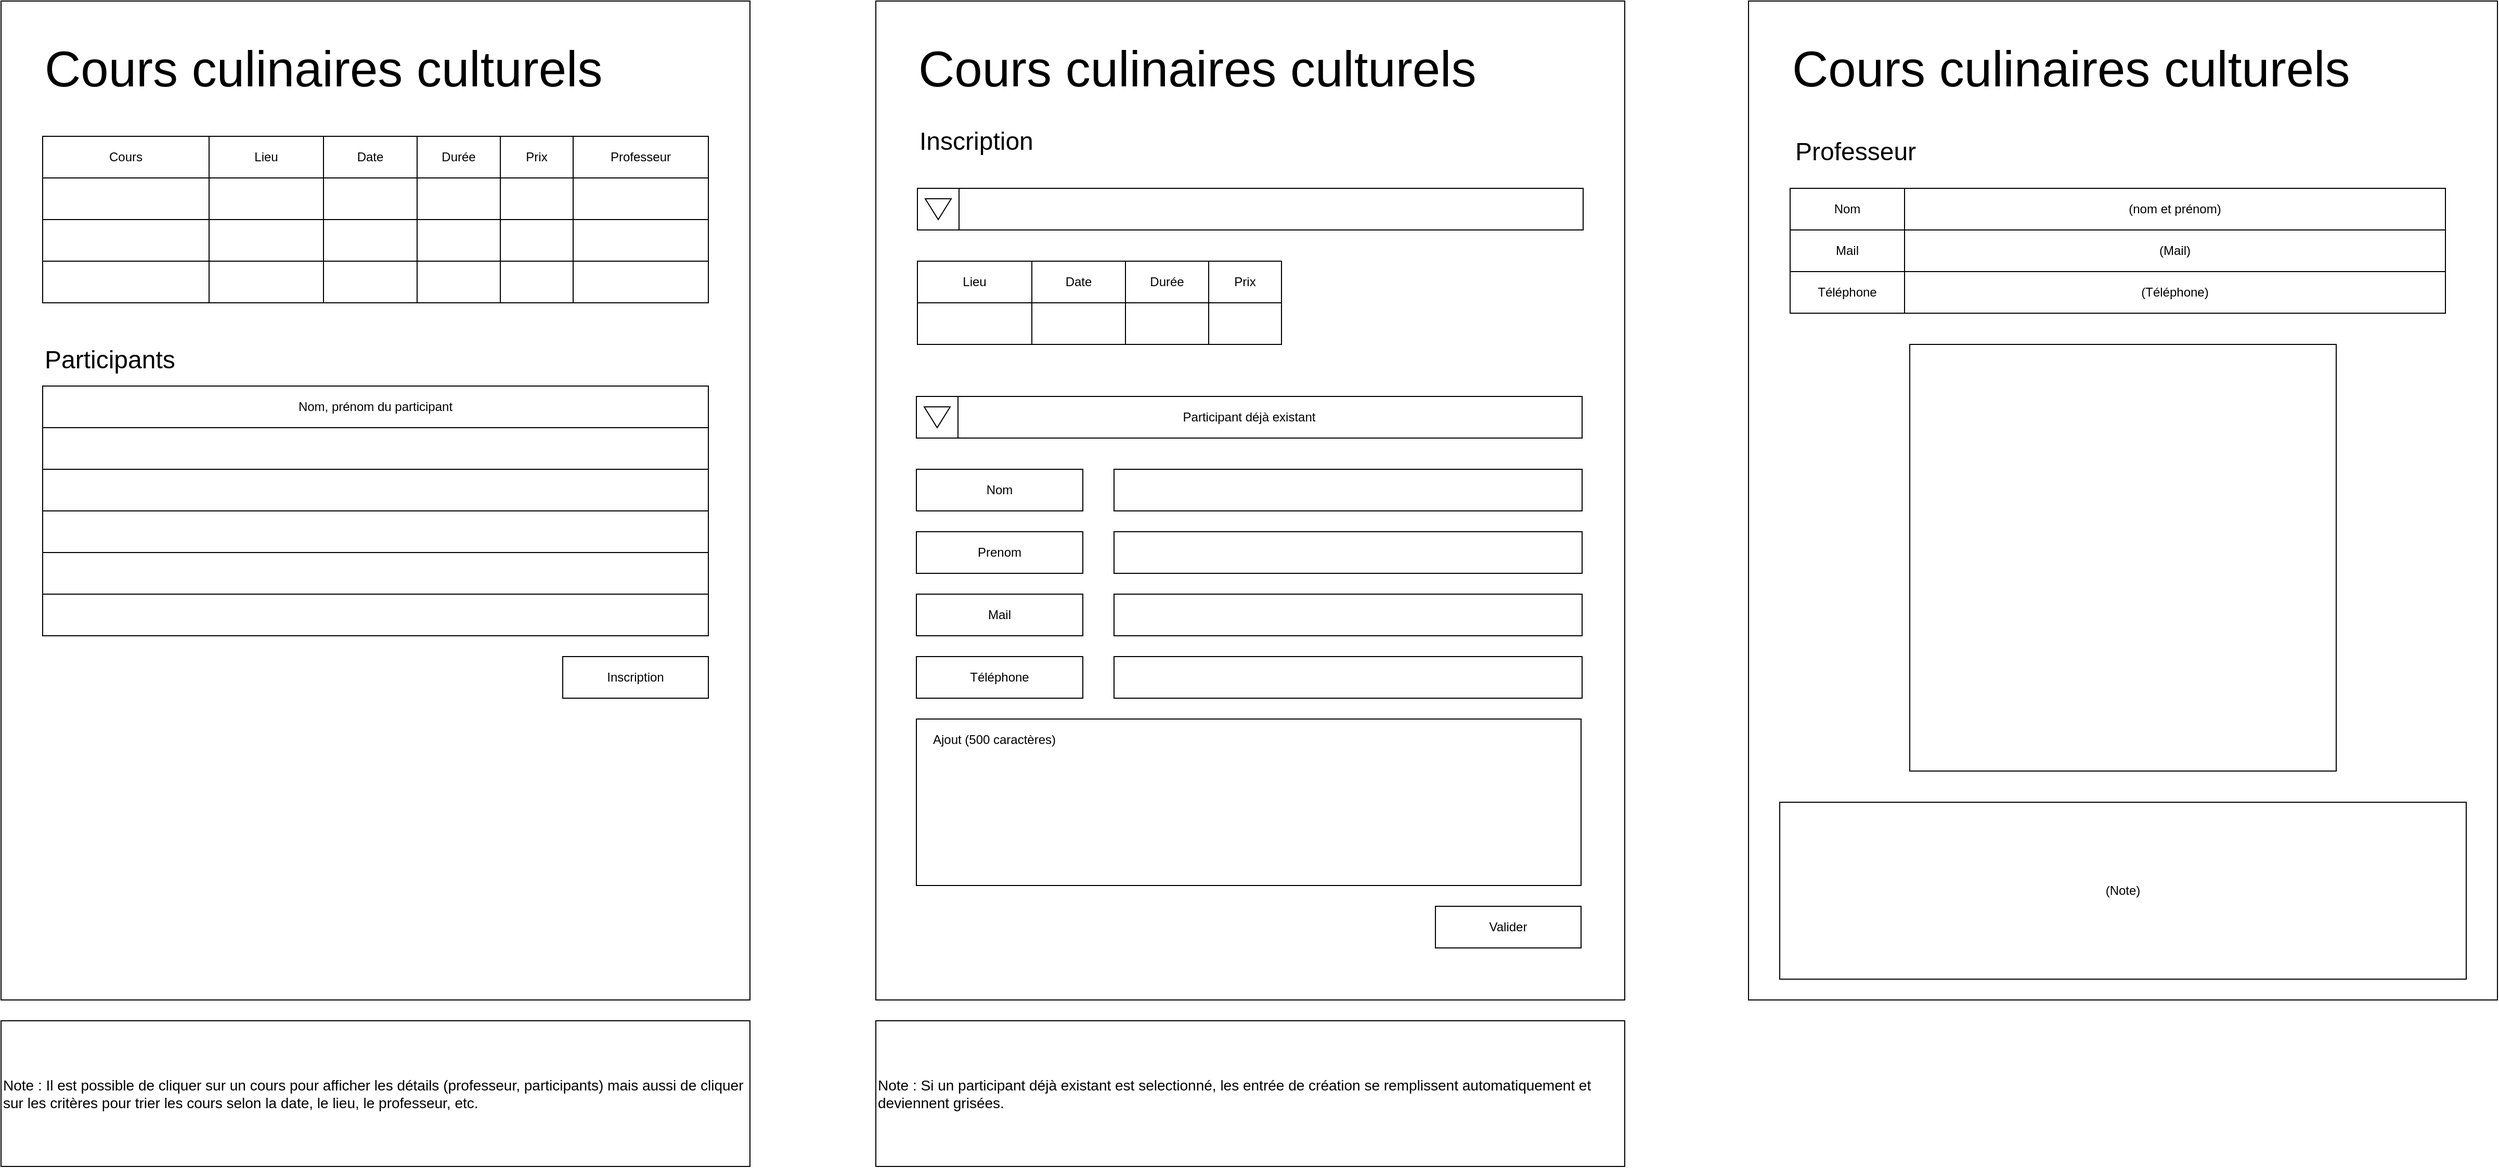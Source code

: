 <mxfile version="24.7.17">
  <diagram name="Page-1" id="pnUKo9rAZJQ2fCg5VlqA">
    <mxGraphModel dx="2790" dy="1407" grid="1" gridSize="10" guides="1" tooltips="1" connect="1" arrows="1" fold="1" page="1" pageScale="1" pageWidth="827" pageHeight="1169" math="0" shadow="0">
      <root>
        <mxCell id="0" />
        <mxCell id="1" parent="0" />
        <mxCell id="BC68Iccfd5lmqxkWgMbt-32" value="" style="rounded=0;whiteSpace=wrap;html=1;" parent="1" vertex="1">
          <mxGeometry x="1720" y="40" width="720" height="960" as="geometry" />
        </mxCell>
        <mxCell id="BC68Iccfd5lmqxkWgMbt-1" value="" style="rounded=0;whiteSpace=wrap;html=1;" parent="1" vertex="1">
          <mxGeometry x="881" y="40" width="720" height="960" as="geometry" />
        </mxCell>
        <mxCell id="MO-Cdh2RZQ4T2ggdlcRj-2" value="" style="rounded=0;whiteSpace=wrap;html=1;" parent="1" vertex="1">
          <mxGeometry x="40" y="40" width="720" height="960" as="geometry" />
        </mxCell>
        <mxCell id="MO-Cdh2RZQ4T2ggdlcRj-38" value="&lt;div style=&quot;text-align: justify;&quot;&gt;&lt;span style=&quot;font-size: 48px; background-color: initial;&quot;&gt;Cours culinaires culturels&lt;/span&gt;&lt;/div&gt;" style="text;html=1;align=left;verticalAlign=middle;whiteSpace=wrap;rounded=0;" parent="1" vertex="1">
          <mxGeometry x="80" y="60" width="550" height="90" as="geometry" />
        </mxCell>
        <mxCell id="MO-Cdh2RZQ4T2ggdlcRj-40" value="&lt;div style=&quot;text-align: justify;&quot;&gt;&lt;span style=&quot;background-color: initial;&quot;&gt;&lt;font style=&quot;font-size: 24px;&quot;&gt;Inscription&lt;/font&gt;&lt;/span&gt;&lt;/div&gt;" style="text;html=1;align=left;verticalAlign=middle;whiteSpace=wrap;rounded=0;" parent="1" vertex="1">
          <mxGeometry x="921" y="150" width="190" height="50" as="geometry" />
        </mxCell>
        <mxCell id="MO-Cdh2RZQ4T2ggdlcRj-3" value="Cours" style="rounded=0;whiteSpace=wrap;html=1;" parent="1" vertex="1">
          <mxGeometry x="80" y="170" width="160" height="40" as="geometry" />
        </mxCell>
        <mxCell id="MO-Cdh2RZQ4T2ggdlcRj-4" value="Lieu" style="rounded=0;whiteSpace=wrap;html=1;" parent="1" vertex="1">
          <mxGeometry x="240" y="170" width="110" height="40" as="geometry" />
        </mxCell>
        <mxCell id="MO-Cdh2RZQ4T2ggdlcRj-5" value="Date" style="rounded=0;whiteSpace=wrap;html=1;" parent="1" vertex="1">
          <mxGeometry x="350" y="170" width="90" height="40" as="geometry" />
        </mxCell>
        <mxCell id="MO-Cdh2RZQ4T2ggdlcRj-6" value="Professeur" style="rounded=0;whiteSpace=wrap;html=1;" parent="1" vertex="1">
          <mxGeometry x="590" y="170" width="130" height="40" as="geometry" />
        </mxCell>
        <mxCell id="MO-Cdh2RZQ4T2ggdlcRj-7" value="" style="rounded=0;whiteSpace=wrap;html=1;" parent="1" vertex="1">
          <mxGeometry x="80" y="210" width="160" height="40" as="geometry" />
        </mxCell>
        <mxCell id="MO-Cdh2RZQ4T2ggdlcRj-8" value="" style="rounded=0;whiteSpace=wrap;html=1;" parent="1" vertex="1">
          <mxGeometry x="240" y="210" width="110" height="40" as="geometry" />
        </mxCell>
        <mxCell id="MO-Cdh2RZQ4T2ggdlcRj-9" value="" style="rounded=0;whiteSpace=wrap;html=1;" parent="1" vertex="1">
          <mxGeometry x="350" y="210" width="90" height="40" as="geometry" />
        </mxCell>
        <mxCell id="MO-Cdh2RZQ4T2ggdlcRj-10" value="" style="rounded=0;whiteSpace=wrap;html=1;" parent="1" vertex="1">
          <mxGeometry x="520" y="210" width="70" height="40" as="geometry" />
        </mxCell>
        <mxCell id="MO-Cdh2RZQ4T2ggdlcRj-41" value="Prix" style="rounded=0;whiteSpace=wrap;html=1;" parent="1" vertex="1">
          <mxGeometry x="520" y="170" width="70" height="40" as="geometry" />
        </mxCell>
        <mxCell id="MO-Cdh2RZQ4T2ggdlcRj-43" value="" style="rounded=0;whiteSpace=wrap;html=1;" parent="1" vertex="1">
          <mxGeometry x="590" y="210" width="130" height="40" as="geometry" />
        </mxCell>
        <mxCell id="MO-Cdh2RZQ4T2ggdlcRj-44" value="Durée" style="rounded=0;whiteSpace=wrap;html=1;" parent="1" vertex="1">
          <mxGeometry x="440" y="170" width="80" height="40" as="geometry" />
        </mxCell>
        <mxCell id="MO-Cdh2RZQ4T2ggdlcRj-45" value="" style="rounded=0;whiteSpace=wrap;html=1;" parent="1" vertex="1">
          <mxGeometry x="440" y="210" width="80" height="40" as="geometry" />
        </mxCell>
        <mxCell id="MO-Cdh2RZQ4T2ggdlcRj-46" value="" style="rounded=0;whiteSpace=wrap;html=1;" parent="1" vertex="1">
          <mxGeometry x="80" y="250" width="160" height="40" as="geometry" />
        </mxCell>
        <mxCell id="MO-Cdh2RZQ4T2ggdlcRj-47" value="" style="rounded=0;whiteSpace=wrap;html=1;" parent="1" vertex="1">
          <mxGeometry x="240" y="250" width="110" height="40" as="geometry" />
        </mxCell>
        <mxCell id="MO-Cdh2RZQ4T2ggdlcRj-48" value="" style="rounded=0;whiteSpace=wrap;html=1;" parent="1" vertex="1">
          <mxGeometry x="350" y="250" width="90" height="40" as="geometry" />
        </mxCell>
        <mxCell id="MO-Cdh2RZQ4T2ggdlcRj-49" value="" style="rounded=0;whiteSpace=wrap;html=1;" parent="1" vertex="1">
          <mxGeometry x="520" y="250" width="70" height="40" as="geometry" />
        </mxCell>
        <mxCell id="MO-Cdh2RZQ4T2ggdlcRj-50" value="" style="rounded=0;whiteSpace=wrap;html=1;" parent="1" vertex="1">
          <mxGeometry x="590" y="250" width="130" height="40" as="geometry" />
        </mxCell>
        <mxCell id="MO-Cdh2RZQ4T2ggdlcRj-51" value="" style="rounded=0;whiteSpace=wrap;html=1;" parent="1" vertex="1">
          <mxGeometry x="440" y="250" width="80" height="40" as="geometry" />
        </mxCell>
        <mxCell id="MO-Cdh2RZQ4T2ggdlcRj-52" value="" style="rounded=0;whiteSpace=wrap;html=1;" parent="1" vertex="1">
          <mxGeometry x="80" y="290" width="160" height="40" as="geometry" />
        </mxCell>
        <mxCell id="MO-Cdh2RZQ4T2ggdlcRj-53" value="" style="rounded=0;whiteSpace=wrap;html=1;" parent="1" vertex="1">
          <mxGeometry x="240" y="290" width="110" height="40" as="geometry" />
        </mxCell>
        <mxCell id="MO-Cdh2RZQ4T2ggdlcRj-54" value="" style="rounded=0;whiteSpace=wrap;html=1;" parent="1" vertex="1">
          <mxGeometry x="350" y="290" width="90" height="40" as="geometry" />
        </mxCell>
        <mxCell id="MO-Cdh2RZQ4T2ggdlcRj-55" value="" style="rounded=0;whiteSpace=wrap;html=1;" parent="1" vertex="1">
          <mxGeometry x="520" y="290" width="70" height="40" as="geometry" />
        </mxCell>
        <mxCell id="MO-Cdh2RZQ4T2ggdlcRj-56" value="" style="rounded=0;whiteSpace=wrap;html=1;" parent="1" vertex="1">
          <mxGeometry x="590" y="290" width="130" height="40" as="geometry" />
        </mxCell>
        <mxCell id="MO-Cdh2RZQ4T2ggdlcRj-57" value="" style="rounded=0;whiteSpace=wrap;html=1;" parent="1" vertex="1">
          <mxGeometry x="440" y="290" width="80" height="40" as="geometry" />
        </mxCell>
        <mxCell id="BC68Iccfd5lmqxkWgMbt-2" value="&lt;div style=&quot;text-align: justify;&quot;&gt;&lt;span style=&quot;font-size: 48px; background-color: initial;&quot;&gt;Cours culinaires culturels&lt;/span&gt;&lt;/div&gt;" style="text;html=1;align=left;verticalAlign=middle;whiteSpace=wrap;rounded=0;" parent="1" vertex="1">
          <mxGeometry x="920" y="60" width="550" height="90" as="geometry" />
        </mxCell>
        <mxCell id="BC68Iccfd5lmqxkWgMbt-3" value="" style="group" parent="1" vertex="1" connectable="0">
          <mxGeometry x="921" y="220" width="640" height="40" as="geometry" />
        </mxCell>
        <mxCell id="BC68Iccfd5lmqxkWgMbt-4" value="" style="rounded=0;whiteSpace=wrap;html=1;" parent="BC68Iccfd5lmqxkWgMbt-3" vertex="1">
          <mxGeometry width="640" height="40" as="geometry" />
        </mxCell>
        <mxCell id="BC68Iccfd5lmqxkWgMbt-5" value="" style="rounded=0;whiteSpace=wrap;html=1;" parent="BC68Iccfd5lmqxkWgMbt-3" vertex="1">
          <mxGeometry width="40" height="40" as="geometry" />
        </mxCell>
        <mxCell id="BC68Iccfd5lmqxkWgMbt-6" value="" style="triangle;whiteSpace=wrap;html=1;rotation=90;" parent="BC68Iccfd5lmqxkWgMbt-3" vertex="1">
          <mxGeometry x="10" y="7.5" width="20" height="25" as="geometry" />
        </mxCell>
        <mxCell id="BC68Iccfd5lmqxkWgMbt-7" value="Lieu" style="rounded=0;whiteSpace=wrap;html=1;" parent="1" vertex="1">
          <mxGeometry x="921" y="290" width="110" height="40" as="geometry" />
        </mxCell>
        <mxCell id="BC68Iccfd5lmqxkWgMbt-8" value="Date" style="rounded=0;whiteSpace=wrap;html=1;" parent="1" vertex="1">
          <mxGeometry x="1031" y="290" width="90" height="40" as="geometry" />
        </mxCell>
        <mxCell id="BC68Iccfd5lmqxkWgMbt-9" value="" style="rounded=0;whiteSpace=wrap;html=1;" parent="1" vertex="1">
          <mxGeometry x="921" y="330" width="110" height="40" as="geometry" />
        </mxCell>
        <mxCell id="BC68Iccfd5lmqxkWgMbt-10" value="" style="rounded=0;whiteSpace=wrap;html=1;" parent="1" vertex="1">
          <mxGeometry x="1031" y="330" width="90" height="40" as="geometry" />
        </mxCell>
        <mxCell id="BC68Iccfd5lmqxkWgMbt-11" value="" style="rounded=0;whiteSpace=wrap;html=1;" parent="1" vertex="1">
          <mxGeometry x="1201" y="330" width="70" height="40" as="geometry" />
        </mxCell>
        <mxCell id="BC68Iccfd5lmqxkWgMbt-12" value="Prix" style="rounded=0;whiteSpace=wrap;html=1;" parent="1" vertex="1">
          <mxGeometry x="1201" y="290" width="70" height="40" as="geometry" />
        </mxCell>
        <mxCell id="BC68Iccfd5lmqxkWgMbt-13" value="Durée" style="rounded=0;whiteSpace=wrap;html=1;" parent="1" vertex="1">
          <mxGeometry x="1121" y="290" width="80" height="40" as="geometry" />
        </mxCell>
        <mxCell id="BC68Iccfd5lmqxkWgMbt-14" value="" style="rounded=0;whiteSpace=wrap;html=1;" parent="1" vertex="1">
          <mxGeometry x="1121" y="330" width="80" height="40" as="geometry" />
        </mxCell>
        <mxCell id="MO-Cdh2RZQ4T2ggdlcRj-26" value="" style="rounded=0;whiteSpace=wrap;html=1;" parent="1" vertex="1">
          <mxGeometry x="1110" y="490" width="450" height="40" as="geometry" />
        </mxCell>
        <mxCell id="MO-Cdh2RZQ4T2ggdlcRj-27" value="Nom" style="rounded=0;whiteSpace=wrap;html=1;" parent="1" vertex="1">
          <mxGeometry x="920" y="490" width="160" height="40" as="geometry" />
        </mxCell>
        <mxCell id="MO-Cdh2RZQ4T2ggdlcRj-28" value="" style="rounded=0;whiteSpace=wrap;html=1;" parent="1" vertex="1">
          <mxGeometry x="1110" y="550" width="450" height="40" as="geometry" />
        </mxCell>
        <mxCell id="MO-Cdh2RZQ4T2ggdlcRj-29" value="Prenom" style="rounded=0;whiteSpace=wrap;html=1;" parent="1" vertex="1">
          <mxGeometry x="920" y="550" width="160" height="40" as="geometry" />
        </mxCell>
        <mxCell id="MO-Cdh2RZQ4T2ggdlcRj-30" value="" style="rounded=0;whiteSpace=wrap;html=1;" parent="1" vertex="1">
          <mxGeometry x="1110" y="610" width="450" height="40" as="geometry" />
        </mxCell>
        <mxCell id="MO-Cdh2RZQ4T2ggdlcRj-31" value="Mail" style="rounded=0;whiteSpace=wrap;html=1;" parent="1" vertex="1">
          <mxGeometry x="920" y="610" width="160" height="40" as="geometry" />
        </mxCell>
        <mxCell id="MO-Cdh2RZQ4T2ggdlcRj-32" value="" style="rounded=0;whiteSpace=wrap;html=1;" parent="1" vertex="1">
          <mxGeometry x="1110" y="670" width="450" height="40" as="geometry" />
        </mxCell>
        <mxCell id="MO-Cdh2RZQ4T2ggdlcRj-33" value="Téléphone" style="rounded=0;whiteSpace=wrap;html=1;" parent="1" vertex="1">
          <mxGeometry x="920" y="670" width="160" height="40" as="geometry" />
        </mxCell>
        <mxCell id="MO-Cdh2RZQ4T2ggdlcRj-34" value="Valider" style="rounded=0;whiteSpace=wrap;html=1;" parent="1" vertex="1">
          <mxGeometry x="1419" y="910" width="140" height="40" as="geometry" />
        </mxCell>
        <mxCell id="BC68Iccfd5lmqxkWgMbt-16" value="" style="rounded=0;whiteSpace=wrap;html=1;align=left;" parent="1" vertex="1">
          <mxGeometry x="920" y="730" width="639" height="160" as="geometry" />
        </mxCell>
        <mxCell id="BC68Iccfd5lmqxkWgMbt-17" value="Ajout (500 caractères)" style="text;html=1;align=center;verticalAlign=middle;whiteSpace=wrap;rounded=0;" parent="1" vertex="1">
          <mxGeometry x="920" y="730" width="150" height="40" as="geometry" />
        </mxCell>
        <mxCell id="BC68Iccfd5lmqxkWgMbt-18" value="(nom et prénom)" style="rounded=0;whiteSpace=wrap;html=1;" parent="1" vertex="1">
          <mxGeometry x="1870" y="220" width="520" height="40" as="geometry" />
        </mxCell>
        <mxCell id="BC68Iccfd5lmqxkWgMbt-19" value="&lt;div style=&quot;text-align: justify;&quot;&gt;&lt;span style=&quot;background-color: initial;&quot;&gt;&lt;font style=&quot;font-size: 24px;&quot;&gt;Professeur&lt;/font&gt;&lt;/span&gt;&lt;/div&gt;" style="text;html=1;align=left;verticalAlign=middle;whiteSpace=wrap;rounded=0;" parent="1" vertex="1">
          <mxGeometry x="1763" y="160" width="190" height="50" as="geometry" />
        </mxCell>
        <mxCell id="BC68Iccfd5lmqxkWgMbt-20" value="(Mail)" style="rounded=0;whiteSpace=wrap;html=1;" parent="1" vertex="1">
          <mxGeometry x="1870" y="260" width="520" height="40" as="geometry" />
        </mxCell>
        <mxCell id="BC68Iccfd5lmqxkWgMbt-21" value="(Téléphone)" style="rounded=0;whiteSpace=wrap;html=1;" parent="1" vertex="1">
          <mxGeometry x="1870" y="300" width="520" height="40" as="geometry" />
        </mxCell>
        <mxCell id="BC68Iccfd5lmqxkWgMbt-22" value="" style="whiteSpace=wrap;html=1;aspect=fixed;" parent="1" vertex="1">
          <mxGeometry x="1875" y="370" width="410" height="410" as="geometry" />
        </mxCell>
        <mxCell id="BC68Iccfd5lmqxkWgMbt-23" value="&lt;div style=&quot;text-align: justify;&quot;&gt;&lt;span style=&quot;background-color: initial;&quot;&gt;&lt;font style=&quot;font-size: 24px;&quot;&gt;Participants&lt;/font&gt;&lt;/span&gt;&lt;/div&gt;" style="text;html=1;align=left;verticalAlign=middle;whiteSpace=wrap;rounded=0;" parent="1" vertex="1">
          <mxGeometry x="80" y="360" width="190" height="50" as="geometry" />
        </mxCell>
        <mxCell id="BC68Iccfd5lmqxkWgMbt-24" value="Nom, prénom du participant" style="rounded=0;whiteSpace=wrap;html=1;" parent="1" vertex="1">
          <mxGeometry x="80" y="410" width="640" height="40" as="geometry" />
        </mxCell>
        <mxCell id="BC68Iccfd5lmqxkWgMbt-25" value="" style="rounded=0;whiteSpace=wrap;html=1;" parent="1" vertex="1">
          <mxGeometry x="80" y="450" width="640" height="40" as="geometry" />
        </mxCell>
        <mxCell id="BC68Iccfd5lmqxkWgMbt-26" value="" style="rounded=0;whiteSpace=wrap;html=1;" parent="1" vertex="1">
          <mxGeometry x="80" y="490" width="640" height="40" as="geometry" />
        </mxCell>
        <mxCell id="BC68Iccfd5lmqxkWgMbt-27" value="" style="rounded=0;whiteSpace=wrap;html=1;" parent="1" vertex="1">
          <mxGeometry x="80" y="530" width="640" height="40" as="geometry" />
        </mxCell>
        <mxCell id="BC68Iccfd5lmqxkWgMbt-28" value="" style="rounded=0;whiteSpace=wrap;html=1;" parent="1" vertex="1">
          <mxGeometry x="80" y="570" width="640" height="40" as="geometry" />
        </mxCell>
        <mxCell id="BC68Iccfd5lmqxkWgMbt-29" value="" style="rounded=0;whiteSpace=wrap;html=1;" parent="1" vertex="1">
          <mxGeometry x="80" y="610" width="640" height="40" as="geometry" />
        </mxCell>
        <mxCell id="BC68Iccfd5lmqxkWgMbt-30" value="Inscription" style="rounded=0;whiteSpace=wrap;html=1;" parent="1" vertex="1">
          <mxGeometry x="580" y="670" width="140" height="40" as="geometry" />
        </mxCell>
        <mxCell id="BC68Iccfd5lmqxkWgMbt-31" value="&lt;div style=&quot;&quot;&gt;&lt;font style=&quot;font-size: 14px;&quot;&gt;Note : Il est possible de cliquer sur un cours pour afficher les détails (professeur, participants) mais aussi de cliquer sur les critères pour trier les cours selon la date, le lieu, le professeur, etc.&lt;/font&gt;&lt;/div&gt;" style="rounded=0;whiteSpace=wrap;html=1;align=left;" parent="1" vertex="1">
          <mxGeometry x="40" y="1020" width="720" height="140" as="geometry" />
        </mxCell>
        <mxCell id="BC68Iccfd5lmqxkWgMbt-33" value="&lt;div style=&quot;text-align: justify;&quot;&gt;&lt;span style=&quot;font-size: 48px; background-color: initial;&quot;&gt;Cours culinaires culturels&lt;/span&gt;&lt;/div&gt;" style="text;html=1;align=left;verticalAlign=middle;whiteSpace=wrap;rounded=0;" parent="1" vertex="1">
          <mxGeometry x="1760" y="60" width="550" height="90" as="geometry" />
        </mxCell>
        <mxCell id="BC68Iccfd5lmqxkWgMbt-34" value="Nom" style="rounded=0;whiteSpace=wrap;html=1;" parent="1" vertex="1">
          <mxGeometry x="1760" y="220" width="110" height="40" as="geometry" />
        </mxCell>
        <mxCell id="BC68Iccfd5lmqxkWgMbt-35" value="Mail" style="rounded=0;whiteSpace=wrap;html=1;" parent="1" vertex="1">
          <mxGeometry x="1760" y="260" width="110" height="40" as="geometry" />
        </mxCell>
        <mxCell id="BC68Iccfd5lmqxkWgMbt-36" value="Téléphone" style="rounded=0;whiteSpace=wrap;html=1;" parent="1" vertex="1">
          <mxGeometry x="1760" y="300" width="110" height="40" as="geometry" />
        </mxCell>
        <mxCell id="BC68Iccfd5lmqxkWgMbt-37" value="(Note)" style="rounded=0;whiteSpace=wrap;html=1;" parent="1" vertex="1">
          <mxGeometry x="1750" y="810" width="660" height="170" as="geometry" />
        </mxCell>
        <mxCell id="BC68Iccfd5lmqxkWgMbt-38" value="" style="group" parent="1" vertex="1" connectable="0">
          <mxGeometry x="920" y="420" width="640" height="40" as="geometry" />
        </mxCell>
        <mxCell id="BC68Iccfd5lmqxkWgMbt-39" value="Participant déjà existant" style="rounded=0;whiteSpace=wrap;html=1;" parent="BC68Iccfd5lmqxkWgMbt-38" vertex="1">
          <mxGeometry width="640" height="40" as="geometry" />
        </mxCell>
        <mxCell id="BC68Iccfd5lmqxkWgMbt-40" value="" style="rounded=0;whiteSpace=wrap;html=1;" parent="BC68Iccfd5lmqxkWgMbt-38" vertex="1">
          <mxGeometry width="40" height="40" as="geometry" />
        </mxCell>
        <mxCell id="BC68Iccfd5lmqxkWgMbt-41" value="" style="triangle;whiteSpace=wrap;html=1;rotation=90;" parent="BC68Iccfd5lmqxkWgMbt-38" vertex="1">
          <mxGeometry x="10" y="7.5" width="20" height="25" as="geometry" />
        </mxCell>
        <mxCell id="G2Jh9sJCVDwXWI3AoTpV-1" value="&lt;div style=&quot;&quot;&gt;&lt;font style=&quot;font-size: 14px;&quot;&gt;Note : Si un participant déjà existant est selectionné, les entrée de création se remplissent automatiquement et deviennent grisées.&lt;/font&gt;&lt;/div&gt;" style="rounded=0;whiteSpace=wrap;html=1;align=left;" vertex="1" parent="1">
          <mxGeometry x="881" y="1020" width="720" height="140" as="geometry" />
        </mxCell>
      </root>
    </mxGraphModel>
  </diagram>
</mxfile>
